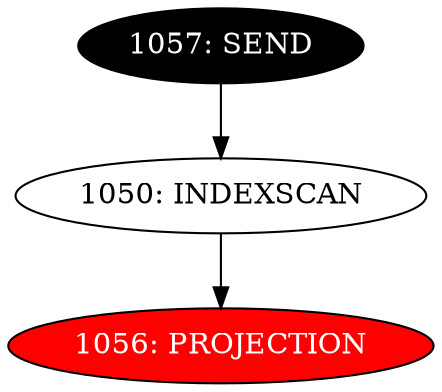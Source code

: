 digraph name {
1050 [label="1050: INDEXSCAN" ];
1050 -> 1056;
1056 [label="1056: PROJECTION" fontcolor="white" style="filled" fillcolor="red"];
1057 [label="1057: SEND" fontcolor="white" style="filled" fillcolor="black"];
1057 -> 1050;

}

